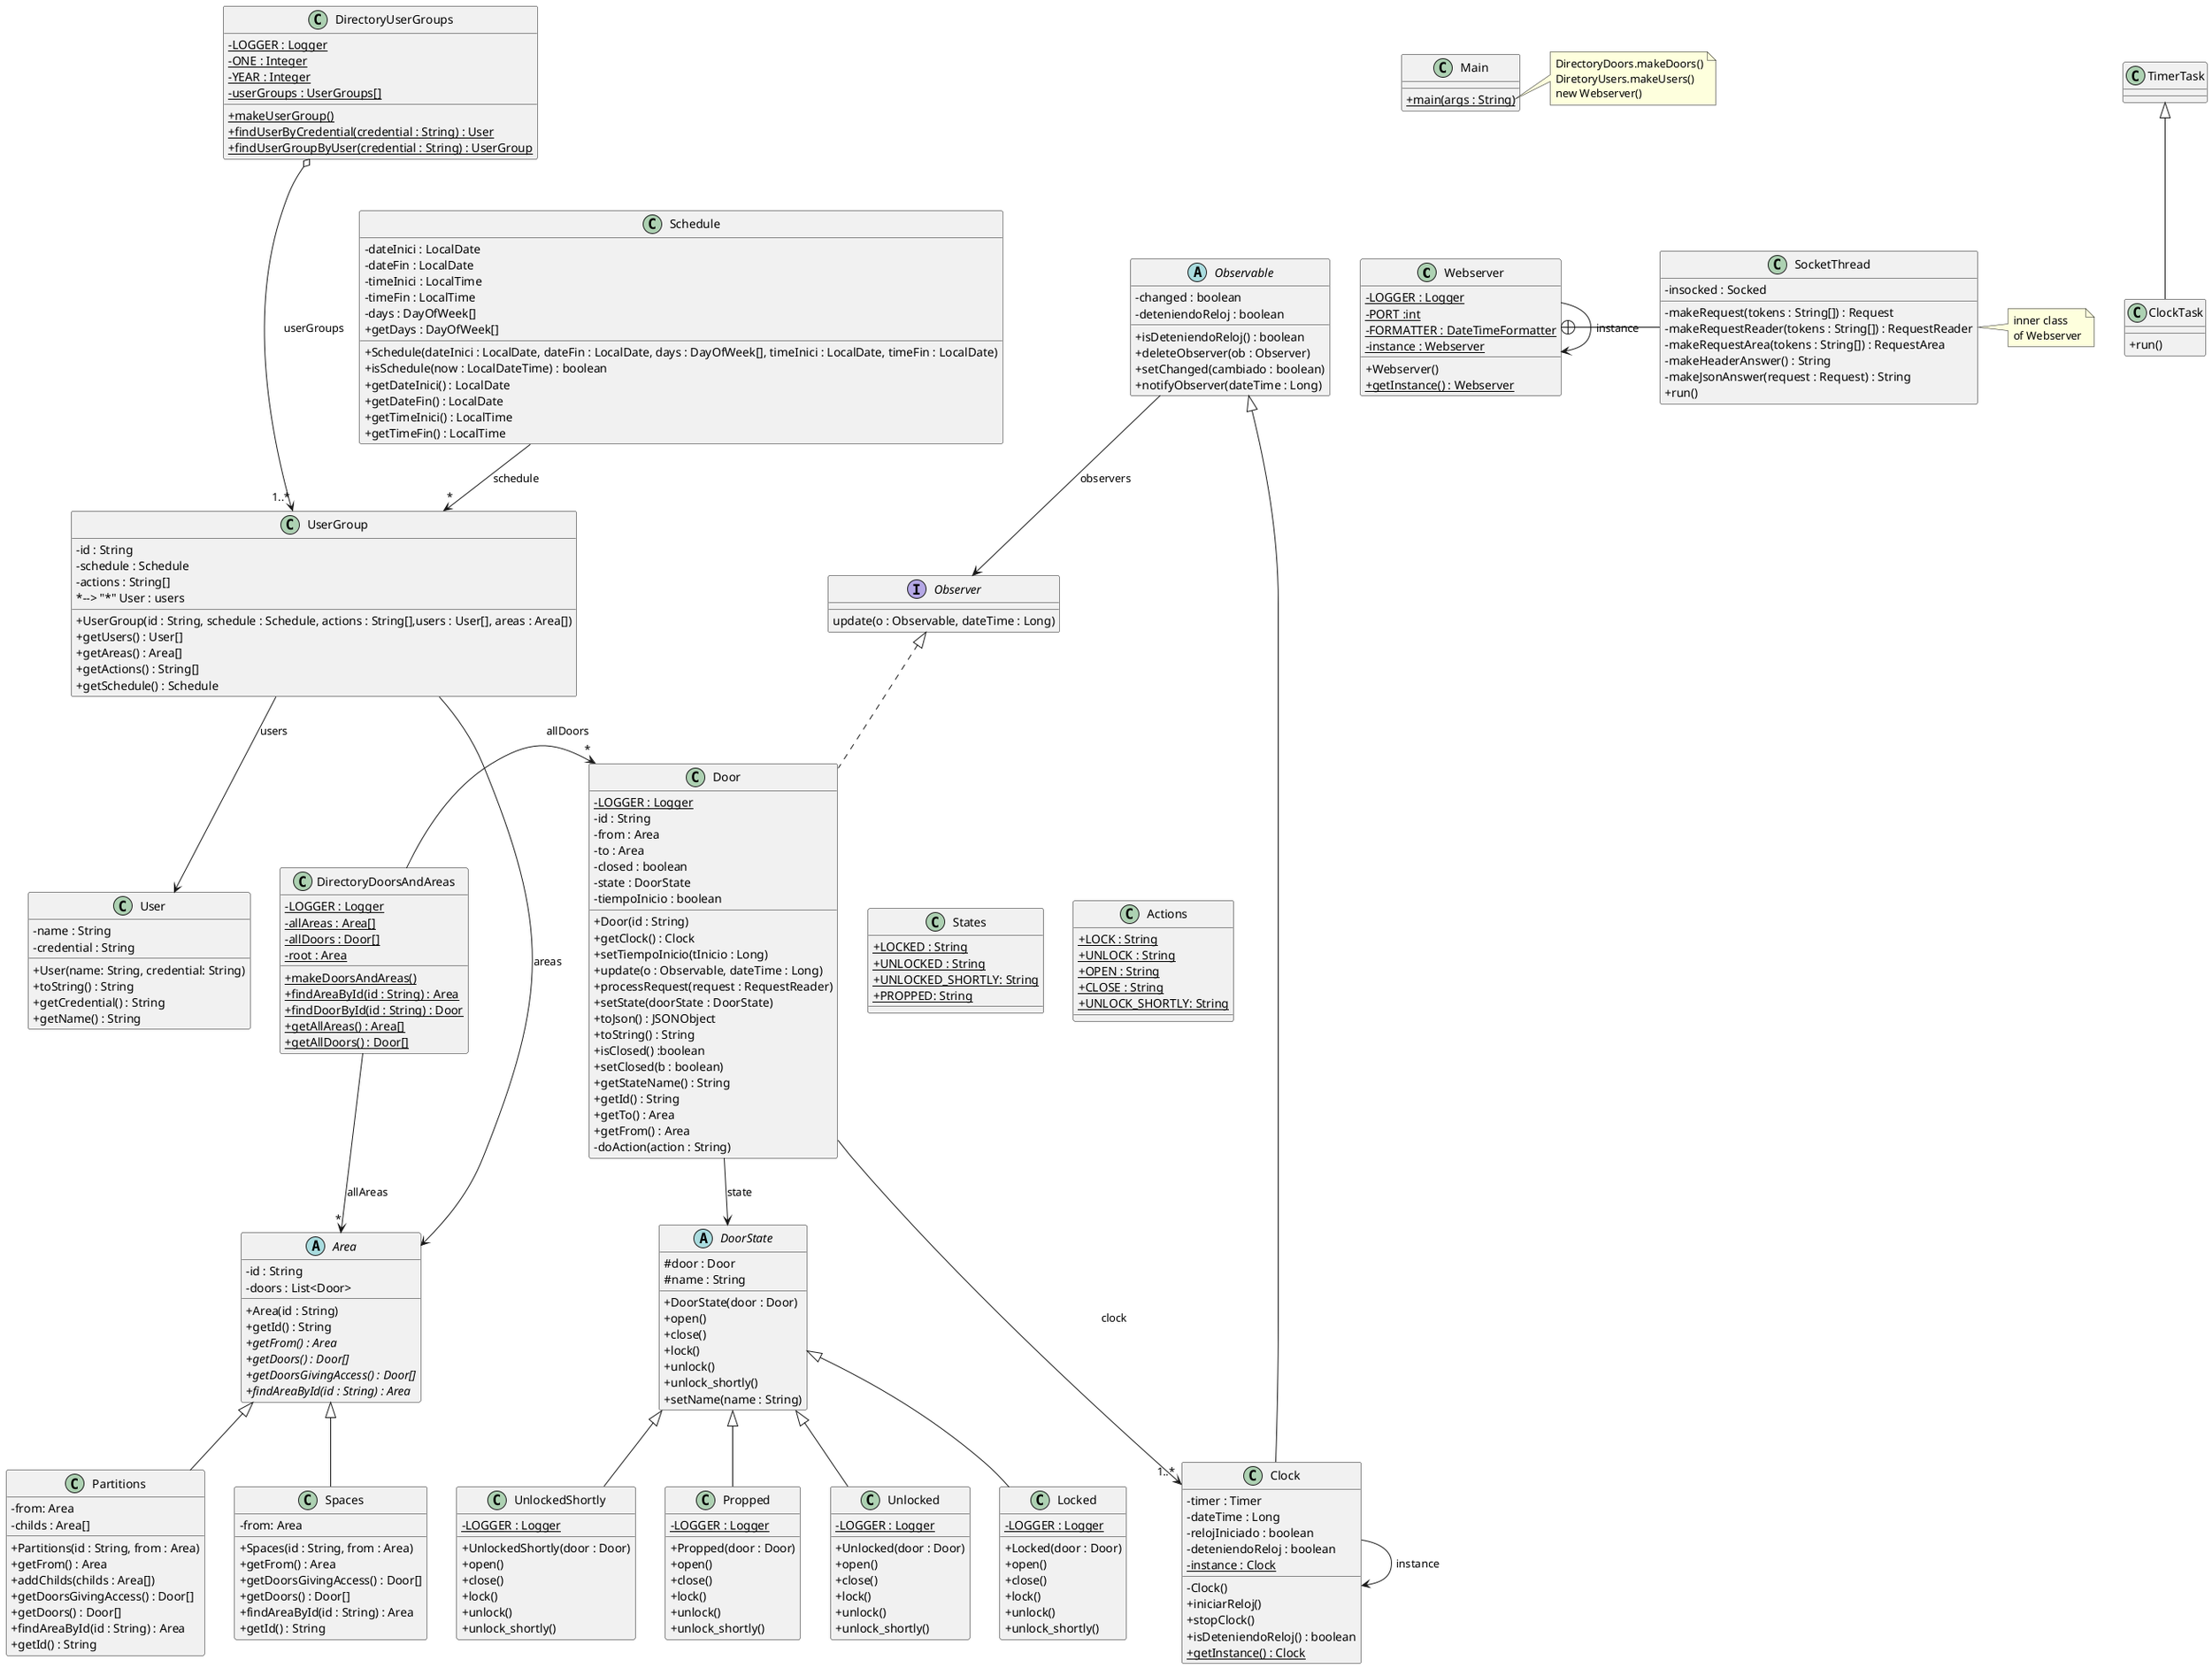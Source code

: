 @startuml
'https://plantuml.com/class-diagram
skinparam classAttributeIconSize 0

class Webserver {
- {static} LOGGER : Logger
- {static} PORT :int
- {static} FORMATTER : DateTimeFormatter
- {static} instance : Webserver
+ Webserver()
+ {static} getInstance() : Webserver
}
Webserver --> Webserver : instance

class SocketThread {
- insocked : Socked
- makeRequest(tokens : String[]) : Request
- makeRequestReader(tokens : String[]) : RequestReader
- makeRequestArea(tokens : String[]) : RequestArea
- makeHeaderAnswer() : String
- makeJsonAnswer(request : Request) : String
+ run()
}

Webserver +-right- SocketThread

note right of SocketThread
inner class
of Webserver
end note

class UserGroup {
- id : String
- schedule : Schedule
- actions : String[]
+ UserGroup(id : String, schedule : Schedule, actions : String[],users : User[], areas : Area[])
+ getUsers() : User[]
+ getAreas() : Area[]
+ getActions() : String[]
+ getSchedule() : Schedule
}
UserGroup --> Area : areas
UserGroup --> User : users
DirectoryUserGroups o--> "1..*" UserGroup : "userGroups"
Schedule --> "*" UserGroup : schedule
UserGroup : *--> "*" User : users

class Door implements Observer{
- {static} LOGGER : Logger
- id : String
- from : Area
- to : Area
- closed : boolean
- state : DoorState
- tiempoInicio : boolean
+ Door(id : String)
+ getClock() : Clock
+ setTiempoInicio(tInicio : Long)
+ update(o : Observable, dateTime : Long)
+ processRequest(request : RequestReader)
+ setState(doorState : DoorState)
+ toJson() : JSONObject
+ toString() : String
+ isClosed() :boolean
+ setClosed(b : boolean)
+ getStateName() : String
+ getId() : String
+ getTo() : Area
+ getFrom() : Area
- doAction(action : String)
}
Door ---> "1..*" Clock : "clock"

abstract class DoorState{
#door : Door
#name : String
+ DoorState(door : Door)
+ open()
+ close()
+ lock()
+ unlock()
+ unlock_shortly()
+ setName(name : String)
}

abstract class Observable {
- changed : boolean
- deteniendoReloj : boolean
+ isDeteniendoReloj() : boolean
+ deleteObserver(ob : Observer)
+ setChanged(cambiado : boolean)
+ notifyObserver(dateTime : Long)
}
Observable --> Observer : observers

interface Observer {
update(o : Observable, dateTime : Long)
}

class Unlocked extends DoorState {
- {static} LOGGER : Logger
+ Unlocked(door : Door)
+ open()
+ close()
+ lock()
+ unlock()
+ unlock_shortly()
}

class Locked extends DoorState {
- {static} LOGGER : Logger
+ Locked(door : Door)
+ open()
+ close()
+ lock()
+ unlock()
+ unlock_shortly()
}

class UnlockedShortly extends DoorState {
- {static} LOGGER : Logger
+ UnlockedShortly(door : Door)
+ open()
+ close()
+ lock()
+ unlock()
+ unlock_shortly()
}

class Propped extends DoorState {
- {static} LOGGER : Logger
+ Propped(door : Door)
+ open()
+ close()
+ lock()
+ unlock()
+ unlock_shortly()
}

class States {
+ {static} LOCKED : String
+ {static} UNLOCKED : String
+ {static} UNLOCKED_SHORTLY: String
+ {static} PROPPED: String
}

class Actions {
+ {static} LOCK : String
+ {static} UNLOCK : String
+ {static} OPEN : String
+ {static} CLOSE : String
+ {static} UNLOCK_SHORTLY: String
}

class User {
- name : String
- credential : String
+ User(name: String, credential: String)
+ toString() : String
+ getCredential() : String
+ getName() : String
}


abstract class Area {
- id : String
- doors : List<Door>
+ Area(id : String)
+ getId() : String
+ {abstract} getFrom() : Area
+ {abstract} getDoors() : Door[]
+ {abstract} getDoorsGivingAccess() : Door[]
+ {abstract} findAreaById(id : String) : Area
}

class Clock extends Observable{
- timer : Timer
- dateTime : Long
- relojIniciado : boolean
- deteniendoReloj : boolean
- {static} instance : Clock
- Clock()
+ iniciarReloj()
+ stopClock()
+ isDeteniendoReloj() : boolean
+ {static} getInstance() : Clock
}

Clock --> Clock : instance

class ClockTask extends TimerTask {
+ run()
}

class Partitions extends Area {
- from: Area
- childs : Area[]
+ Partitions(id : String, from : Area)
+ getFrom() : Area
+ addChilds(childs : Area[])
+ getDoorsGivingAccess() : Door[]
+ getDoors() : Door[]
+ findAreaById(id : String) : Area
+ getId() : String
}

class Spaces extends Area {
- from: Area
+ Spaces(id : String, from : Area)
+  getFrom() : Area
+ getDoorsGivingAccess() : Door[]
+ getDoors() : Door[]
+ findAreaById(id : String) : Area
+ getId() : String
}

class Schedule {
- dateInici : LocalDate
- dateFin : LocalDate
- timeInici : LocalTime
- timeFin : LocalTime
- days : DayOfWeek[]
+ Schedule(dateInici : LocalDate, dateFin : LocalDate, days : DayOfWeek[], timeInici : LocalDate, timeFin : LocalDate)
+ isSchedule(now : LocalDateTime) : boolean
+ getDateInici() : LocalDate
+ getDateFin() : LocalDate
+ getTimeInici() : LocalTime
+ getTimeFin() : LocalTime
+ getDays : DayOfWeek[]
}

class DirectoryDoorsAndAreas {
- {static} LOGGER : Logger
- {static} allAreas : Area[]
- {static} allDoors : Door[]
- {static} root : Area
+ {static} makeDoorsAndAreas()
+ {static} findAreaById(id : String) : Area
+ {static} findDoorById(id : String) : Door
+ {static} getAllAreas() : Area[]
+ {static} getAllDoors() : Door[]
}
DirectoryDoorsAndAreas --> "*" Area : "allAreas"
DirectoryDoorsAndAreas --> "*" Door : "allDoors"

class DirectoryUserGroups {
- {static} LOGGER : Logger
- {static} ONE : Integer
- {static} YEAR : Integer
- {static} userGroups : UserGroups[]
+ {static} makeUserGroup()
+ {static} findUserByCredential(credential : String) : User
+ {static} findUserGroupByUser(credential : String) : UserGroup
}

class Main {
+ {static} main(args : String)
}

note right of Main::main
DirectoryDoors.makeDoors()
DiretoryUsers.makeUsers()
new Webserver()
end note

DirectoryUserGroups -[hidden]down- Schedule
DirectoryDoorsAndAreas -[hidden]left- Door
Area -[hidden]up- User
Main -[hidden]down- Webserver
Door -down-> DoorState : state
Door -[hidden]right- States
States -[hidden]right- Actions
@enduml